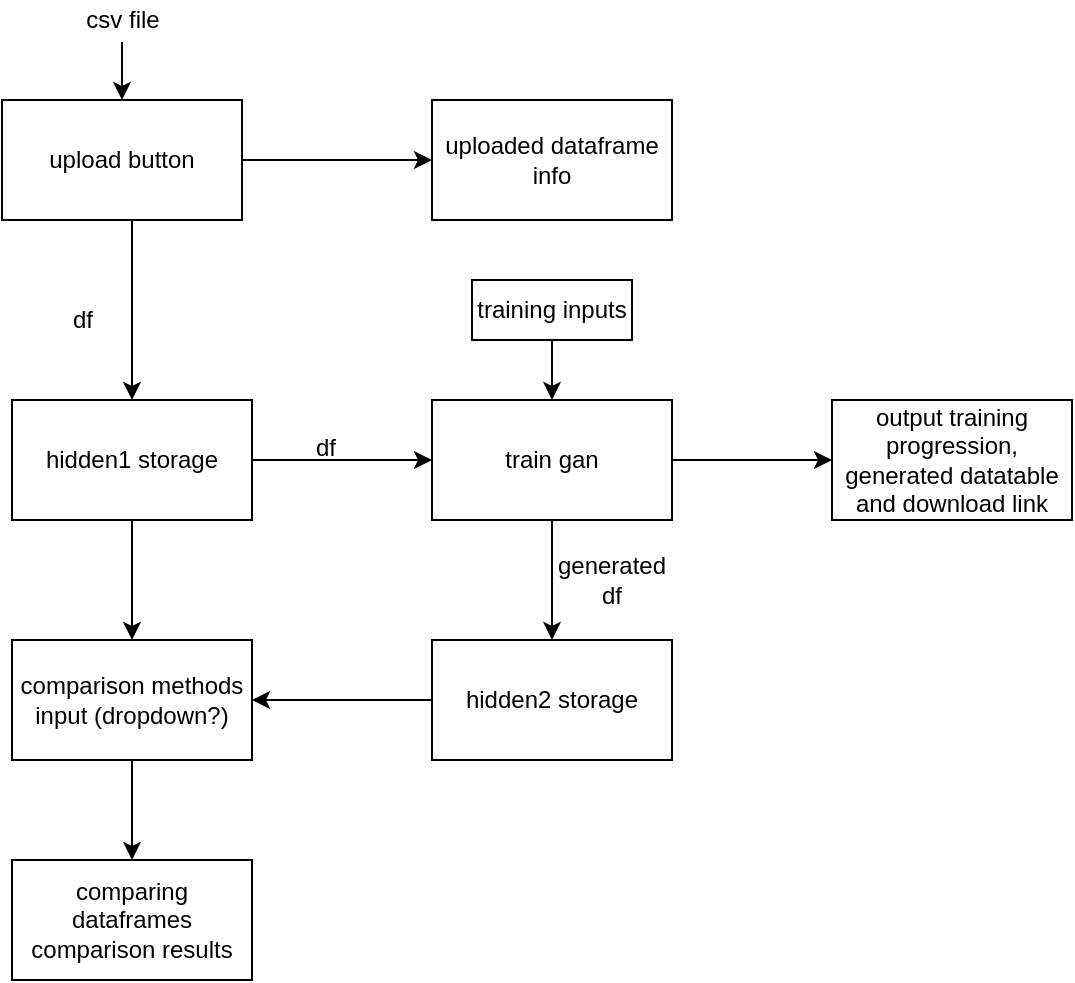 <mxfile version="12.5.1" type="github"><diagram id="kfxYo59dj2gHtb_qyYPo" name="Page-1"><mxGraphModel dx="1221" dy="651" grid="1" gridSize="10" guides="1" tooltips="1" connect="1" arrows="1" fold="1" page="1" pageScale="1" pageWidth="980" pageHeight="1390" math="0" shadow="0"><root><mxCell id="0"/><mxCell id="1" parent="0"/><mxCell id="2so6GWb0OVYiLjp_L3rk-1" value="upload button" style="rounded=0;whiteSpace=wrap;html=1;" vertex="1" parent="1"><mxGeometry x="235" y="80" width="120" height="60" as="geometry"/></mxCell><mxCell id="2so6GWb0OVYiLjp_L3rk-2" value="csv file" style="text;html=1;align=center;verticalAlign=middle;resizable=0;points=[];autosize=1;" vertex="1" parent="1"><mxGeometry x="270" y="30" width="50" height="20" as="geometry"/></mxCell><mxCell id="2so6GWb0OVYiLjp_L3rk-3" value="" style="endArrow=classic;html=1;entryX=0.5;entryY=0;entryDx=0;entryDy=0;" edge="1" parent="1" target="2so6GWb0OVYiLjp_L3rk-1"><mxGeometry width="50" height="50" relative="1" as="geometry"><mxPoint x="295" y="51" as="sourcePoint"/><mxPoint x="459" y="110" as="targetPoint"/></mxGeometry></mxCell><mxCell id="2so6GWb0OVYiLjp_L3rk-4" value="hidden1 storage" style="rounded=0;whiteSpace=wrap;html=1;" vertex="1" parent="1"><mxGeometry x="240" y="230" width="120" height="60" as="geometry"/></mxCell><mxCell id="2so6GWb0OVYiLjp_L3rk-5" value="" style="endArrow=classic;html=1;entryX=0.5;entryY=0;entryDx=0;entryDy=0;" edge="1" parent="1" target="2so6GWb0OVYiLjp_L3rk-4"><mxGeometry width="50" height="50" relative="1" as="geometry"><mxPoint x="300" y="140" as="sourcePoint"/><mxPoint x="290" y="310" as="targetPoint"/><Array as="points"><mxPoint x="300" y="140"/></Array></mxGeometry></mxCell><mxCell id="2so6GWb0OVYiLjp_L3rk-6" value="train gan" style="rounded=0;whiteSpace=wrap;html=1;" vertex="1" parent="1"><mxGeometry x="450" y="230" width="120" height="60" as="geometry"/></mxCell><mxCell id="2so6GWb0OVYiLjp_L3rk-7" value="df" style="text;html=1;align=center;verticalAlign=middle;resizable=0;points=[];autosize=1;" vertex="1" parent="1"><mxGeometry x="260" y="180" width="30" height="20" as="geometry"/></mxCell><mxCell id="2so6GWb0OVYiLjp_L3rk-8" value="" style="endArrow=classic;html=1;exitX=1;exitY=0.5;exitDx=0;exitDy=0;entryX=0;entryY=0.5;entryDx=0;entryDy=0;" edge="1" parent="1" source="2so6GWb0OVYiLjp_L3rk-4" target="2so6GWb0OVYiLjp_L3rk-6"><mxGeometry width="50" height="50" relative="1" as="geometry"><mxPoint x="240" y="360" as="sourcePoint"/><mxPoint x="290" y="310" as="targetPoint"/></mxGeometry></mxCell><mxCell id="2so6GWb0OVYiLjp_L3rk-9" value="df" style="text;html=1;" vertex="1" parent="1"><mxGeometry x="390" y="240" width="30" height="20" as="geometry"/></mxCell><mxCell id="2so6GWb0OVYiLjp_L3rk-10" value="hidden2 storage" style="rounded=0;whiteSpace=wrap;html=1;" vertex="1" parent="1"><mxGeometry x="450" y="350" width="120" height="60" as="geometry"/></mxCell><mxCell id="2so6GWb0OVYiLjp_L3rk-11" value="" style="endArrow=classic;html=1;exitX=0.5;exitY=1;exitDx=0;exitDy=0;entryX=0.5;entryY=0;entryDx=0;entryDy=0;" edge="1" parent="1" source="2so6GWb0OVYiLjp_L3rk-6" target="2so6GWb0OVYiLjp_L3rk-10"><mxGeometry width="50" height="50" relative="1" as="geometry"><mxPoint x="240" y="480" as="sourcePoint"/><mxPoint x="290" y="430" as="targetPoint"/></mxGeometry></mxCell><mxCell id="2so6GWb0OVYiLjp_L3rk-15" value="generated df" style="text;html=1;strokeColor=none;fillColor=none;align=center;verticalAlign=middle;whiteSpace=wrap;rounded=0;" vertex="1" parent="1"><mxGeometry x="520" y="310" width="40" height="20" as="geometry"/></mxCell><mxCell id="2so6GWb0OVYiLjp_L3rk-16" value="comparison methods input (dropdown?)" style="rounded=0;whiteSpace=wrap;html=1;" vertex="1" parent="1"><mxGeometry x="240" y="350" width="120" height="60" as="geometry"/></mxCell><mxCell id="2so6GWb0OVYiLjp_L3rk-17" value="" style="endArrow=classic;html=1;exitX=0.5;exitY=1;exitDx=0;exitDy=0;" edge="1" parent="1" source="2so6GWb0OVYiLjp_L3rk-4"><mxGeometry width="50" height="50" relative="1" as="geometry"><mxPoint x="240" y="480" as="sourcePoint"/><mxPoint x="300" y="350" as="targetPoint"/></mxGeometry></mxCell><mxCell id="2so6GWb0OVYiLjp_L3rk-18" value="" style="endArrow=classic;html=1;exitX=0;exitY=0.5;exitDx=0;exitDy=0;entryX=1;entryY=0.5;entryDx=0;entryDy=0;" edge="1" parent="1" source="2so6GWb0OVYiLjp_L3rk-10" target="2so6GWb0OVYiLjp_L3rk-16"><mxGeometry width="50" height="50" relative="1" as="geometry"><mxPoint x="310" y="300" as="sourcePoint"/><mxPoint x="310" y="360" as="targetPoint"/></mxGeometry></mxCell><mxCell id="2so6GWb0OVYiLjp_L3rk-19" value="" style="endArrow=classic;html=1;exitX=1;exitY=0.5;exitDx=0;exitDy=0;" edge="1" parent="1" source="2so6GWb0OVYiLjp_L3rk-6" target="2so6GWb0OVYiLjp_L3rk-20"><mxGeometry width="50" height="50" relative="1" as="geometry"><mxPoint x="240" y="480" as="sourcePoint"/><mxPoint x="290" y="430" as="targetPoint"/></mxGeometry></mxCell><mxCell id="2so6GWb0OVYiLjp_L3rk-20" value="output training progression, generated datatable and download link" style="rounded=0;whiteSpace=wrap;html=1;" vertex="1" parent="1"><mxGeometry x="650" y="230" width="120" height="60" as="geometry"/></mxCell><mxCell id="2so6GWb0OVYiLjp_L3rk-21" value="&lt;div&gt;comparing dataframes&lt;br&gt;&lt;/div&gt;&lt;div&gt;comparison results&lt;/div&gt;" style="rounded=0;whiteSpace=wrap;html=1;" vertex="1" parent="1"><mxGeometry x="240" y="460" width="120" height="60" as="geometry"/></mxCell><mxCell id="2so6GWb0OVYiLjp_L3rk-22" value="" style="endArrow=classic;html=1;exitX=0.5;exitY=1;exitDx=0;exitDy=0;" edge="1" parent="1" source="2so6GWb0OVYiLjp_L3rk-16"><mxGeometry width="50" height="50" relative="1" as="geometry"><mxPoint x="240" y="590" as="sourcePoint"/><mxPoint x="300" y="460" as="targetPoint"/></mxGeometry></mxCell><mxCell id="2so6GWb0OVYiLjp_L3rk-23" value="" style="endArrow=classic;html=1;exitX=1;exitY=0.5;exitDx=0;exitDy=0;entryX=0;entryY=0.5;entryDx=0;entryDy=0;" edge="1" parent="1" source="2so6GWb0OVYiLjp_L3rk-1" target="2so6GWb0OVYiLjp_L3rk-24"><mxGeometry width="50" height="50" relative="1" as="geometry"><mxPoint x="425" y="130" as="sourcePoint"/><mxPoint x="425" y="110" as="targetPoint"/></mxGeometry></mxCell><mxCell id="2so6GWb0OVYiLjp_L3rk-24" value="uploaded dataframe info" style="rounded=0;whiteSpace=wrap;html=1;" vertex="1" parent="1"><mxGeometry x="450" y="80" width="120" height="60" as="geometry"/></mxCell><mxCell id="2so6GWb0OVYiLjp_L3rk-25" value="training inputs" style="rounded=0;whiteSpace=wrap;html=1;" vertex="1" parent="1"><mxGeometry x="470" y="170" width="80" height="30" as="geometry"/></mxCell><mxCell id="2so6GWb0OVYiLjp_L3rk-26" value="" style="endArrow=classic;html=1;exitX=0.5;exitY=1;exitDx=0;exitDy=0;entryX=0.5;entryY=0;entryDx=0;entryDy=0;" edge="1" parent="1" source="2so6GWb0OVYiLjp_L3rk-25" target="2so6GWb0OVYiLjp_L3rk-6"><mxGeometry width="50" height="50" relative="1" as="geometry"><mxPoint x="610" y="160" as="sourcePoint"/><mxPoint x="660" y="110" as="targetPoint"/></mxGeometry></mxCell></root></mxGraphModel></diagram></mxfile>